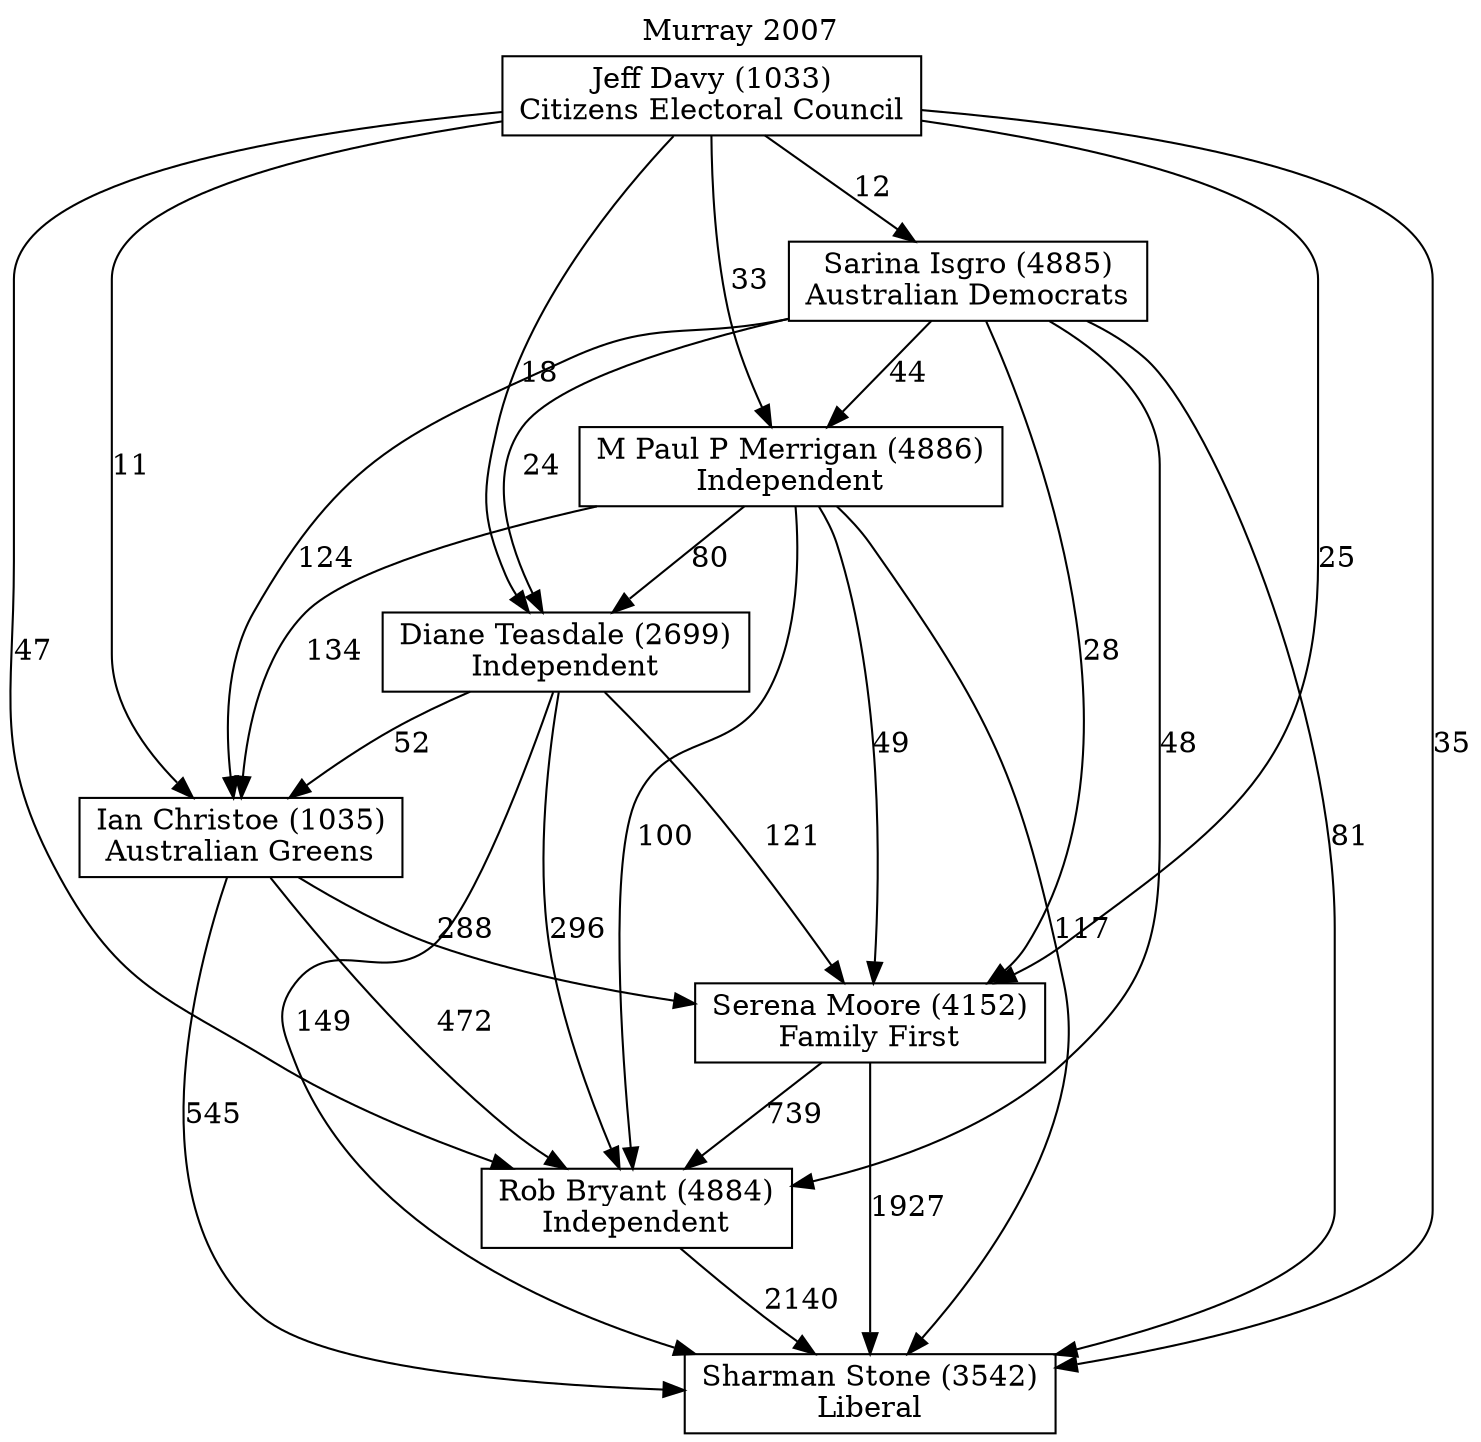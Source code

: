 // House preference flow
digraph "Sharman Stone (3542)_Murray_2007" {
	graph [label="Murray 2007" labelloc=t mclimit=10]
	node [shape=box]
	"Sharman Stone (3542)" [label="Sharman Stone (3542)
Liberal"]
	"Rob Bryant (4884)" [label="Rob Bryant (4884)
Independent"]
	"Serena Moore (4152)" [label="Serena Moore (4152)
Family First"]
	"Ian Christoe (1035)" [label="Ian Christoe (1035)
Australian Greens"]
	"Diane Teasdale (2699)" [label="Diane Teasdale (2699)
Independent"]
	"M Paul P Merrigan (4886)" [label="M Paul P Merrigan (4886)
Independent"]
	"Sarina Isgro (4885)" [label="Sarina Isgro (4885)
Australian Democrats"]
	"Jeff Davy (1033)" [label="Jeff Davy (1033)
Citizens Electoral Council"]
	"Rob Bryant (4884)" -> "Sharman Stone (3542)" [label=2140]
	"Serena Moore (4152)" -> "Rob Bryant (4884)" [label=739]
	"Ian Christoe (1035)" -> "Serena Moore (4152)" [label=288]
	"Diane Teasdale (2699)" -> "Ian Christoe (1035)" [label=52]
	"M Paul P Merrigan (4886)" -> "Diane Teasdale (2699)" [label=80]
	"Sarina Isgro (4885)" -> "M Paul P Merrigan (4886)" [label=44]
	"Jeff Davy (1033)" -> "Sarina Isgro (4885)" [label=12]
	"Serena Moore (4152)" -> "Sharman Stone (3542)" [label=1927]
	"Ian Christoe (1035)" -> "Sharman Stone (3542)" [label=545]
	"Diane Teasdale (2699)" -> "Sharman Stone (3542)" [label=149]
	"M Paul P Merrigan (4886)" -> "Sharman Stone (3542)" [label=117]
	"Sarina Isgro (4885)" -> "Sharman Stone (3542)" [label=81]
	"Jeff Davy (1033)" -> "Sharman Stone (3542)" [label=35]
	"Jeff Davy (1033)" -> "M Paul P Merrigan (4886)" [label=33]
	"Sarina Isgro (4885)" -> "Diane Teasdale (2699)" [label=24]
	"Jeff Davy (1033)" -> "Diane Teasdale (2699)" [label=18]
	"M Paul P Merrigan (4886)" -> "Ian Christoe (1035)" [label=134]
	"Sarina Isgro (4885)" -> "Ian Christoe (1035)" [label=124]
	"Jeff Davy (1033)" -> "Ian Christoe (1035)" [label=11]
	"Diane Teasdale (2699)" -> "Serena Moore (4152)" [label=121]
	"M Paul P Merrigan (4886)" -> "Serena Moore (4152)" [label=49]
	"Sarina Isgro (4885)" -> "Serena Moore (4152)" [label=28]
	"Jeff Davy (1033)" -> "Serena Moore (4152)" [label=25]
	"Ian Christoe (1035)" -> "Rob Bryant (4884)" [label=472]
	"Diane Teasdale (2699)" -> "Rob Bryant (4884)" [label=296]
	"M Paul P Merrigan (4886)" -> "Rob Bryant (4884)" [label=100]
	"Sarina Isgro (4885)" -> "Rob Bryant (4884)" [label=48]
	"Jeff Davy (1033)" -> "Rob Bryant (4884)" [label=47]
}
